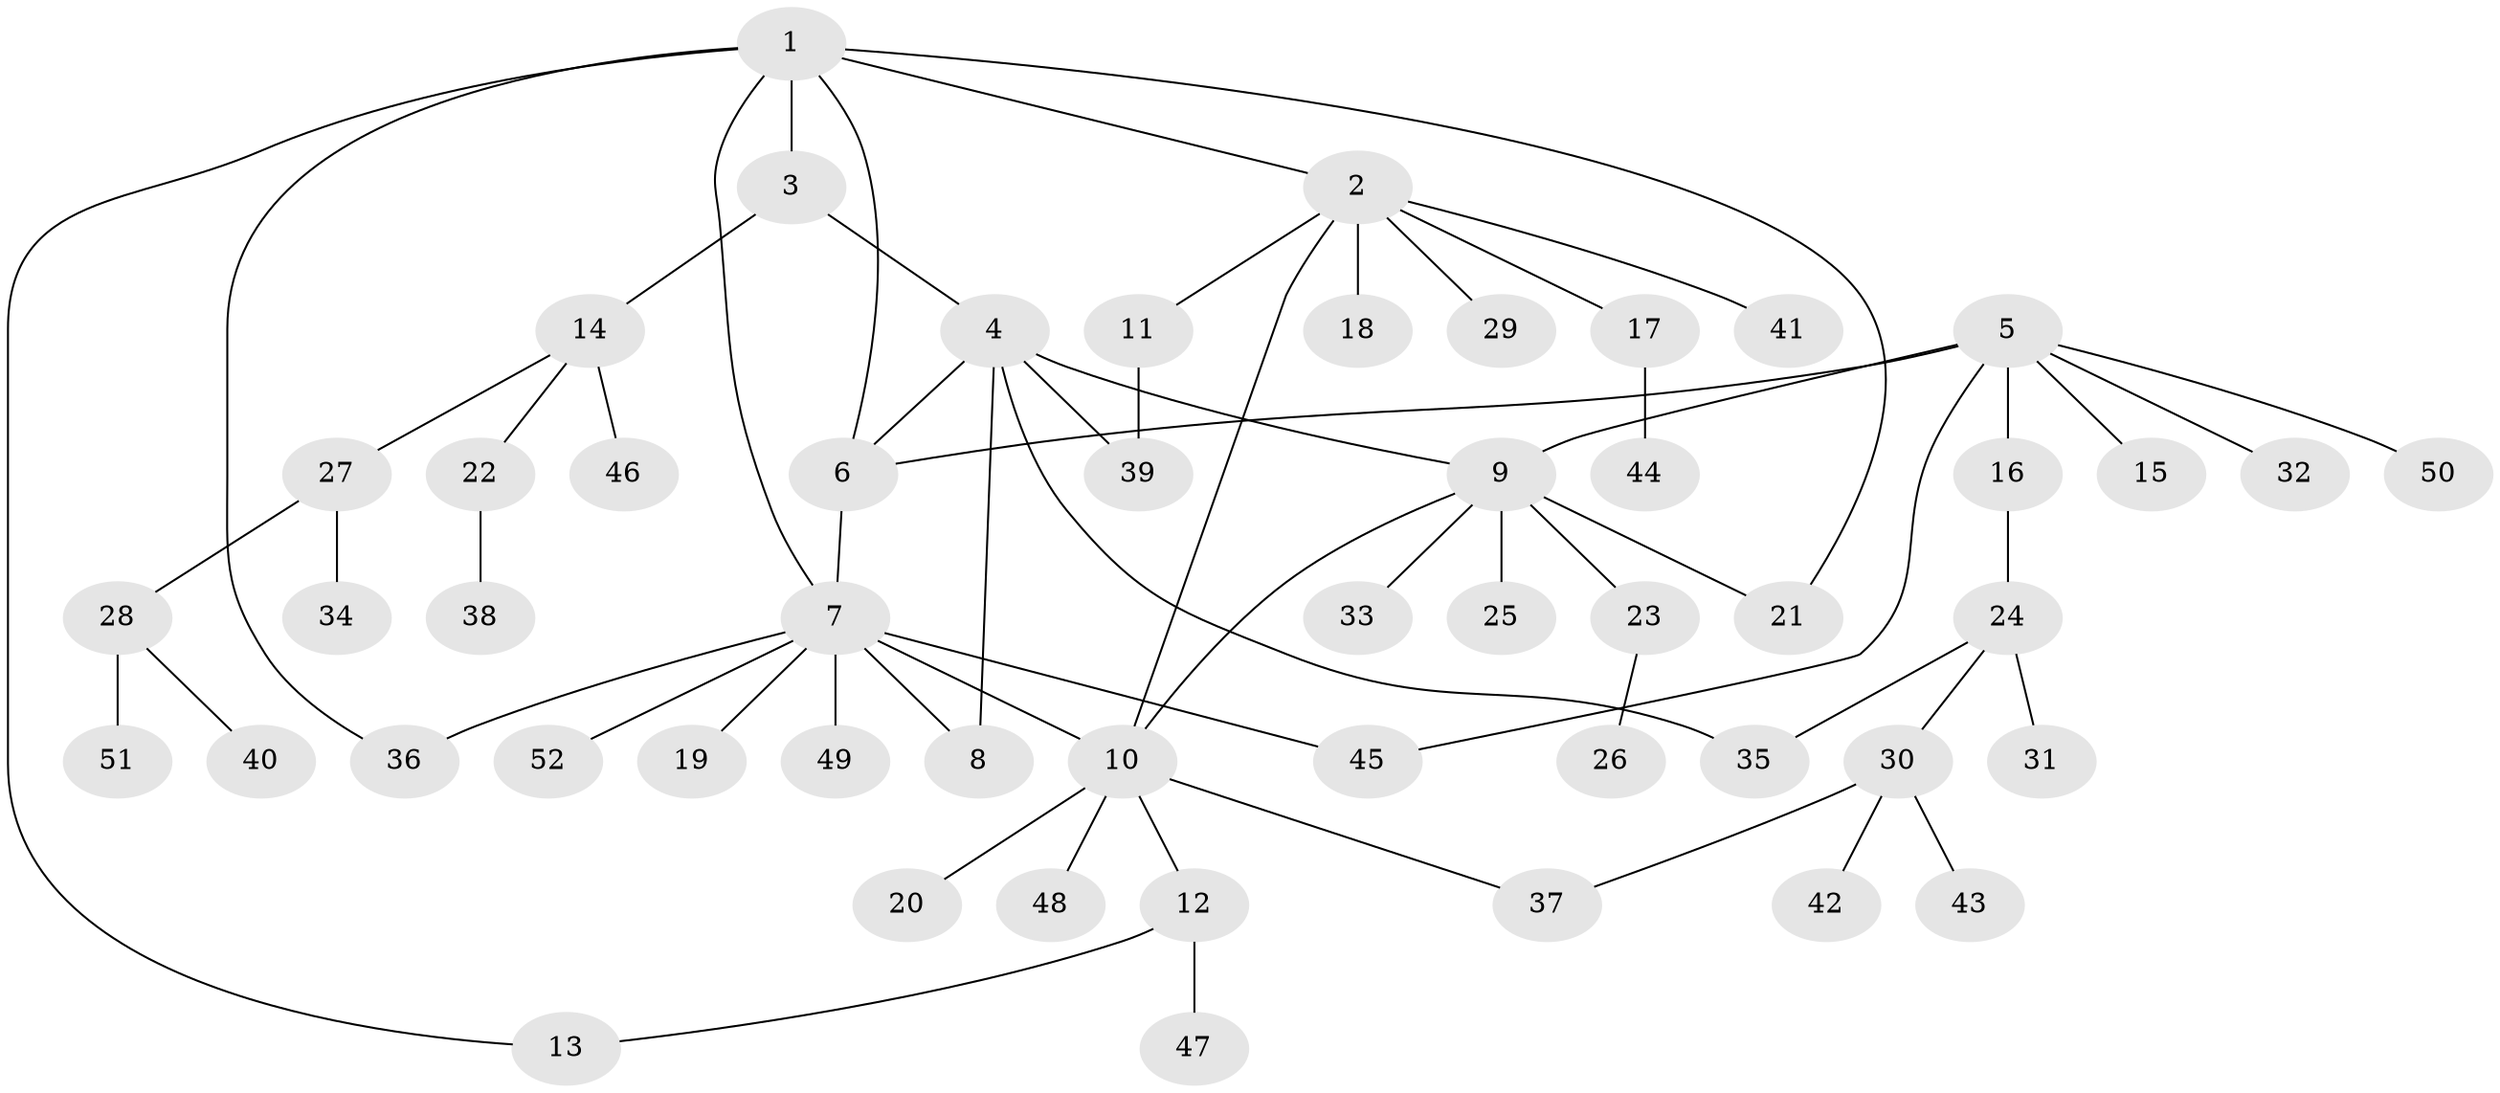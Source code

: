 // coarse degree distribution, {6: 0.10810810810810811, 5: 0.02702702702702703, 12: 0.02702702702702703, 4: 0.05405405405405406, 8: 0.02702702702702703, 2: 0.24324324324324326, 1: 0.4864864864864865, 3: 0.02702702702702703}
// Generated by graph-tools (version 1.1) at 2025/42/03/06/25 10:42:13]
// undirected, 52 vertices, 64 edges
graph export_dot {
graph [start="1"]
  node [color=gray90,style=filled];
  1;
  2;
  3;
  4;
  5;
  6;
  7;
  8;
  9;
  10;
  11;
  12;
  13;
  14;
  15;
  16;
  17;
  18;
  19;
  20;
  21;
  22;
  23;
  24;
  25;
  26;
  27;
  28;
  29;
  30;
  31;
  32;
  33;
  34;
  35;
  36;
  37;
  38;
  39;
  40;
  41;
  42;
  43;
  44;
  45;
  46;
  47;
  48;
  49;
  50;
  51;
  52;
  1 -- 2;
  1 -- 3;
  1 -- 6;
  1 -- 7;
  1 -- 13;
  1 -- 21;
  1 -- 36;
  2 -- 10;
  2 -- 11;
  2 -- 17;
  2 -- 18;
  2 -- 29;
  2 -- 41;
  3 -- 4;
  3 -- 14;
  4 -- 6;
  4 -- 8;
  4 -- 9;
  4 -- 35;
  4 -- 39;
  5 -- 6;
  5 -- 9;
  5 -- 15;
  5 -- 16;
  5 -- 32;
  5 -- 45;
  5 -- 50;
  6 -- 7;
  7 -- 8;
  7 -- 10;
  7 -- 19;
  7 -- 36;
  7 -- 45;
  7 -- 49;
  7 -- 52;
  9 -- 10;
  9 -- 21;
  9 -- 23;
  9 -- 25;
  9 -- 33;
  10 -- 12;
  10 -- 20;
  10 -- 37;
  10 -- 48;
  11 -- 39;
  12 -- 13;
  12 -- 47;
  14 -- 22;
  14 -- 27;
  14 -- 46;
  16 -- 24;
  17 -- 44;
  22 -- 38;
  23 -- 26;
  24 -- 30;
  24 -- 31;
  24 -- 35;
  27 -- 28;
  27 -- 34;
  28 -- 40;
  28 -- 51;
  30 -- 37;
  30 -- 42;
  30 -- 43;
}
